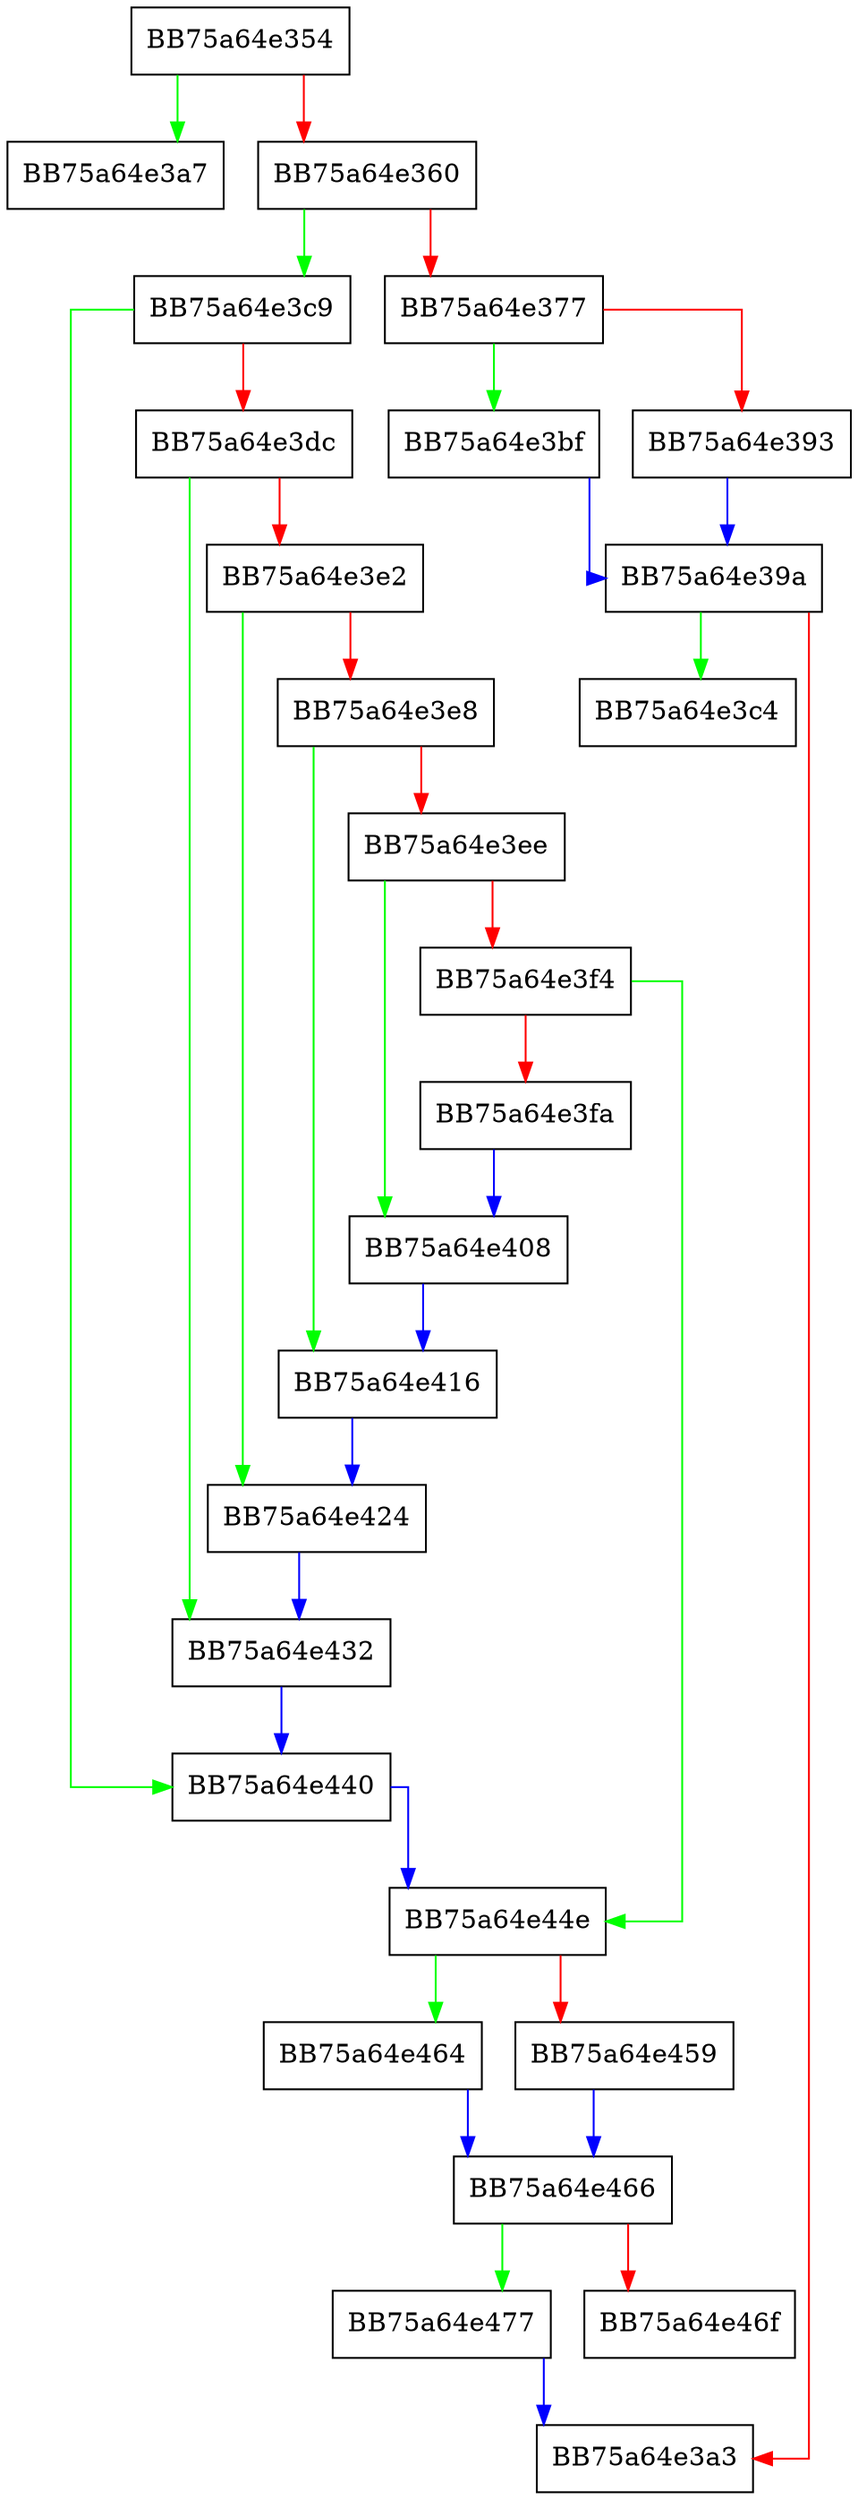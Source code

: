 digraph BIT_initDStream {
  node [shape="box"];
  graph [splines=ortho];
  BB75a64e354 -> BB75a64e3a7 [color="green"];
  BB75a64e354 -> BB75a64e360 [color="red"];
  BB75a64e360 -> BB75a64e3c9 [color="green"];
  BB75a64e360 -> BB75a64e377 [color="red"];
  BB75a64e377 -> BB75a64e3bf [color="green"];
  BB75a64e377 -> BB75a64e393 [color="red"];
  BB75a64e393 -> BB75a64e39a [color="blue"];
  BB75a64e39a -> BB75a64e3c4 [color="green"];
  BB75a64e39a -> BB75a64e3a3 [color="red"];
  BB75a64e3bf -> BB75a64e39a [color="blue"];
  BB75a64e3c9 -> BB75a64e440 [color="green"];
  BB75a64e3c9 -> BB75a64e3dc [color="red"];
  BB75a64e3dc -> BB75a64e432 [color="green"];
  BB75a64e3dc -> BB75a64e3e2 [color="red"];
  BB75a64e3e2 -> BB75a64e424 [color="green"];
  BB75a64e3e2 -> BB75a64e3e8 [color="red"];
  BB75a64e3e8 -> BB75a64e416 [color="green"];
  BB75a64e3e8 -> BB75a64e3ee [color="red"];
  BB75a64e3ee -> BB75a64e408 [color="green"];
  BB75a64e3ee -> BB75a64e3f4 [color="red"];
  BB75a64e3f4 -> BB75a64e44e [color="green"];
  BB75a64e3f4 -> BB75a64e3fa [color="red"];
  BB75a64e3fa -> BB75a64e408 [color="blue"];
  BB75a64e408 -> BB75a64e416 [color="blue"];
  BB75a64e416 -> BB75a64e424 [color="blue"];
  BB75a64e424 -> BB75a64e432 [color="blue"];
  BB75a64e432 -> BB75a64e440 [color="blue"];
  BB75a64e440 -> BB75a64e44e [color="blue"];
  BB75a64e44e -> BB75a64e464 [color="green"];
  BB75a64e44e -> BB75a64e459 [color="red"];
  BB75a64e459 -> BB75a64e466 [color="blue"];
  BB75a64e464 -> BB75a64e466 [color="blue"];
  BB75a64e466 -> BB75a64e477 [color="green"];
  BB75a64e466 -> BB75a64e46f [color="red"];
  BB75a64e477 -> BB75a64e3a3 [color="blue"];
}